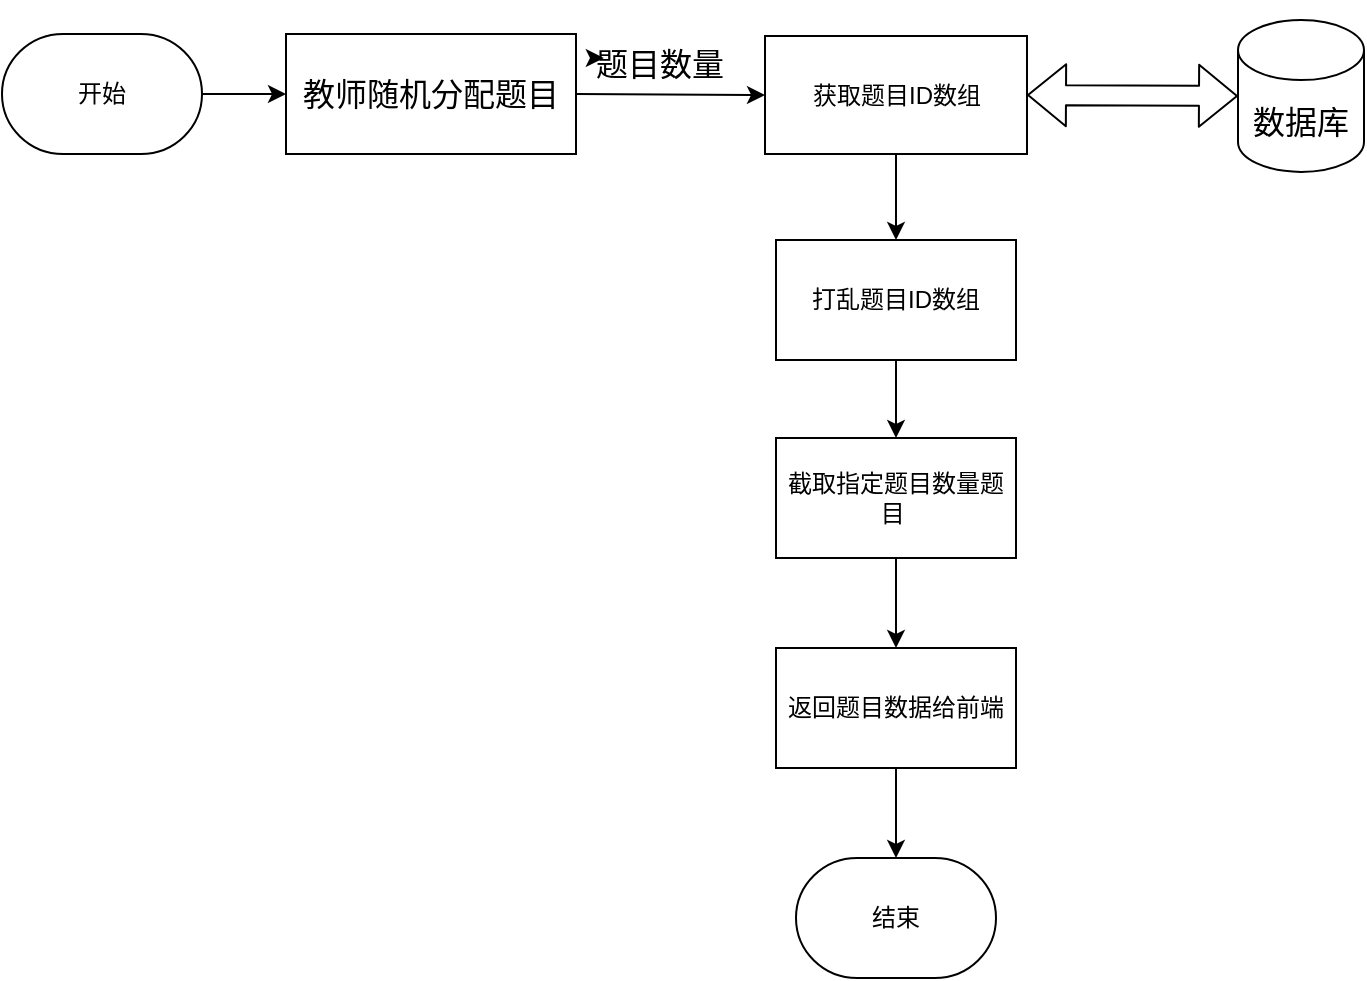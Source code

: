 <mxfile scale="1" border="20">
    <diagram id="CX3G9Xh7dB3GCvSDx5av" name="第 1 页">
        <mxGraphModel dx="967" dy="571" grid="0" gridSize="10" guides="1" tooltips="1" connect="1" arrows="1" fold="1" page="1" pageScale="1" pageWidth="1169" pageHeight="827" background="#ffffff" math="0" shadow="0">
            <root>
                <mxCell id="0"/>
                <mxCell id="1" parent="0"/>
                <mxCell id="233" style="edgeStyle=none;html=1;exitX=1;exitY=0.5;exitDx=0;exitDy=0;entryX=0;entryY=0.5;entryDx=0;entryDy=0;fontSize=16;strokeColor=#000000;fontColor=#000000;strokeWidth=1;" parent="1" source="229" target="232" edge="1">
                    <mxGeometry relative="1" as="geometry"/>
                </mxCell>
                <mxCell id="229" value="&lt;font style=&quot;font-size: 16px;&quot;&gt;教师随机分配题目&lt;/font&gt;" style="rounded=0;whiteSpace=wrap;html=1;fillColor=#FFFFFF;strokeColor=#000000;fontColor=#000000;strokeWidth=1;" parent="1" vertex="1">
                    <mxGeometry x="359" y="262" width="145" height="60" as="geometry"/>
                </mxCell>
                <mxCell id="245" value="" style="edgeStyle=none;html=1;fontColor=#000000;strokeColor=#000000;strokeWidth=1;" parent="1" source="232" target="244" edge="1">
                    <mxGeometry relative="1" as="geometry"/>
                </mxCell>
                <mxCell id="232" value="&lt;span style=&quot;&quot;&gt;获取题目ID数组&lt;/span&gt;" style="rounded=0;whiteSpace=wrap;html=1;fillColor=#FFFFFF;strokeColor=#000000;fontColor=#000000;strokeWidth=1;" parent="1" vertex="1">
                    <mxGeometry x="598.5" y="263" width="131" height="59" as="geometry"/>
                </mxCell>
                <mxCell id="234" value="&lt;p class=&quot;MsoNormal&quot;&gt;&lt;span&gt;&lt;font face=&quot;Calibri&quot;&gt;题目数量&lt;/font&gt;&lt;/span&gt;&lt;/p&gt;" style="text;whiteSpace=wrap;html=1;fontSize=16;fontColor=#000000;strokeWidth=1;" parent="1" vertex="1">
                    <mxGeometry x="512" y="245" width="77" height="58" as="geometry"/>
                </mxCell>
                <mxCell id="235" value="数据库" style="shape=cylinder3;whiteSpace=wrap;html=1;boundedLbl=1;backgroundOutline=1;size=15;fontSize=16;fontColor=#000000;fillColor=#FFFFFF;strokeColor=#000000;strokeWidth=1;" parent="1" vertex="1">
                    <mxGeometry x="835" y="255.06" width="63" height="75.88" as="geometry"/>
                </mxCell>
                <mxCell id="239" value="" style="shape=flexArrow;endArrow=classic;startArrow=classic;html=1;strokeColor=#000000;fontSize=16;fontColor=#000000;entryX=0;entryY=0.5;entryDx=0;entryDy=0;entryPerimeter=0;exitX=1;exitY=0.5;exitDx=0;exitDy=0;strokeWidth=1;" parent="1" source="232" target="235" edge="1">
                    <mxGeometry width="100" height="100" relative="1" as="geometry">
                        <mxPoint x="740" y="364" as="sourcePoint"/>
                        <mxPoint x="840" y="264" as="targetPoint"/>
                    </mxGeometry>
                </mxCell>
                <mxCell id="242" style="edgeStyle=none;html=1;exitX=0;exitY=0.5;exitDx=0;exitDy=0;entryX=0.077;entryY=0.5;entryDx=0;entryDy=0;entryPerimeter=0;fontColor=#000000;strokeWidth=1;" parent="1" source="234" target="234" edge="1">
                    <mxGeometry relative="1" as="geometry"/>
                </mxCell>
                <mxCell id="247" value="" style="edgeStyle=none;html=1;strokeColor=#000000;fontColor=#000000;strokeWidth=1;" parent="1" source="244" target="246" edge="1">
                    <mxGeometry relative="1" as="geometry"/>
                </mxCell>
                <mxCell id="244" value="打乱题目ID数组" style="whiteSpace=wrap;html=1;rounded=0;fillColor=#FFFFFF;strokeColor=#000000;fontColor=#000000;strokeWidth=1;" parent="1" vertex="1">
                    <mxGeometry x="604" y="365" width="120" height="60" as="geometry"/>
                </mxCell>
                <mxCell id="254" value="" style="edgeStyle=none;html=1;strokeColor=#000000;fontColor=#000000;strokeWidth=1;" edge="1" parent="1" source="246" target="253">
                    <mxGeometry relative="1" as="geometry"/>
                </mxCell>
                <mxCell id="246" value="截取指定题目数量题目&amp;nbsp;" style="whiteSpace=wrap;html=1;rounded=0;fillColor=#FFFFFF;strokeColor=#000000;fontColor=#000000;strokeWidth=1;" parent="1" vertex="1">
                    <mxGeometry x="604" y="464" width="120" height="60" as="geometry"/>
                </mxCell>
                <mxCell id="250" style="edgeStyle=none;html=1;exitX=1;exitY=0.5;exitDx=0;exitDy=0;exitPerimeter=0;entryX=0;entryY=0.5;entryDx=0;entryDy=0;strokeColor=#000000;fontColor=#000000;strokeWidth=1;" edge="1" parent="1" source="248" target="229">
                    <mxGeometry relative="1" as="geometry"/>
                </mxCell>
                <mxCell id="248" value="开始" style="strokeWidth=1;html=1;shape=mxgraph.flowchart.terminator;whiteSpace=wrap;fillColor=#FFFFFF;strokeColor=#000000;fontColor=#000000;" vertex="1" parent="1">
                    <mxGeometry x="217" y="262" width="100" height="60" as="geometry"/>
                </mxCell>
                <mxCell id="256" style="edgeStyle=none;html=1;exitX=0.5;exitY=1;exitDx=0;exitDy=0;entryX=0.5;entryY=0;entryDx=0;entryDy=0;entryPerimeter=0;strokeColor=#000000;fontColor=#000000;strokeWidth=1;" edge="1" parent="1" source="253" target="255">
                    <mxGeometry relative="1" as="geometry"/>
                </mxCell>
                <mxCell id="253" value="返回题目数据给前端" style="whiteSpace=wrap;html=1;rounded=0;fillColor=#FFFFFF;strokeColor=#000000;fontColor=#000000;strokeWidth=1;" vertex="1" parent="1">
                    <mxGeometry x="604" y="569" width="120" height="60" as="geometry"/>
                </mxCell>
                <mxCell id="255" value="结束" style="strokeWidth=1;html=1;shape=mxgraph.flowchart.terminator;whiteSpace=wrap;fillColor=#FFFFFF;strokeColor=#000000;fontColor=#000000;" vertex="1" parent="1">
                    <mxGeometry x="614" y="674" width="100" height="60" as="geometry"/>
                </mxCell>
            </root>
        </mxGraphModel>
    </diagram>
</mxfile>